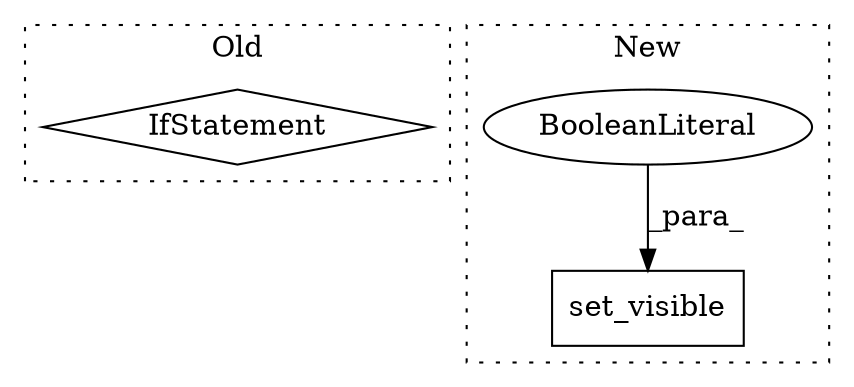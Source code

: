 digraph G {
subgraph cluster0 {
1 [label="IfStatement" a="25" s="1127,1133" l="4,2" shape="diamond"];
label = "Old";
style="dotted";
}
subgraph cluster1 {
2 [label="set_visible" a="32" s="1007,1023" l="12,1" shape="box"];
3 [label="BooleanLiteral" a="9" s="1019" l="4" shape="ellipse"];
label = "New";
style="dotted";
}
3 -> 2 [label="_para_"];
}